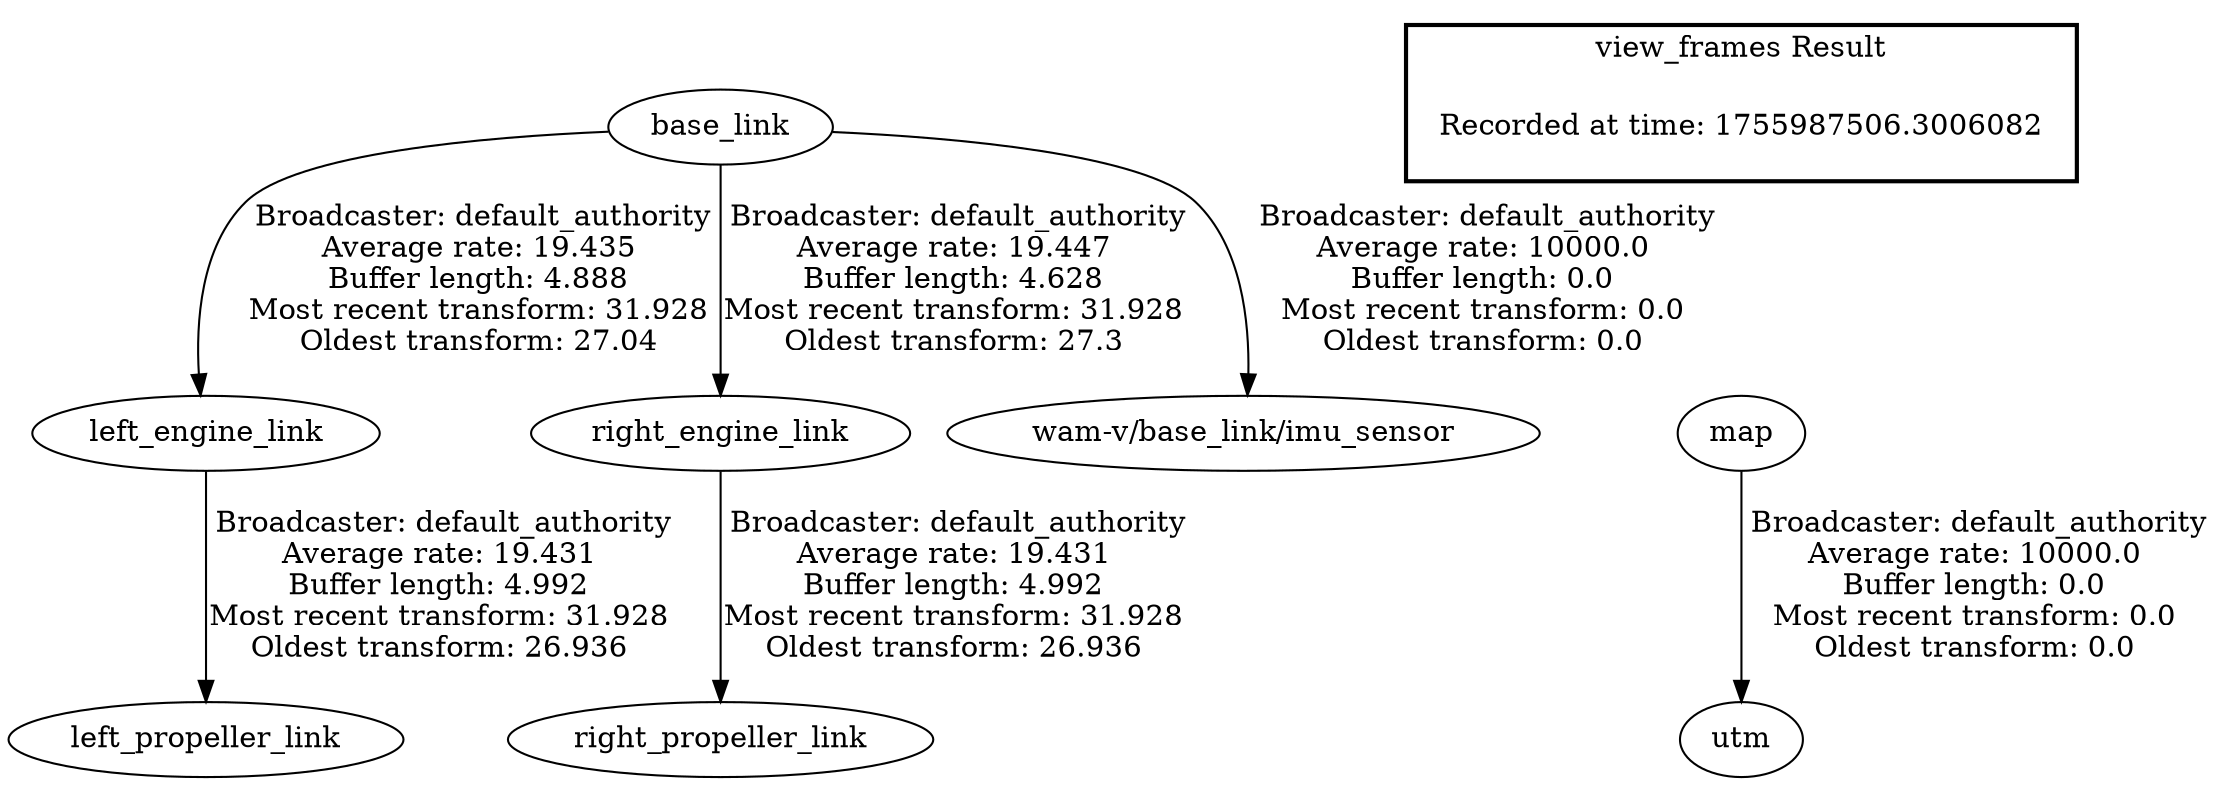 digraph G {
"base_link" -> "left_engine_link"[label=" Broadcaster: default_authority\nAverage rate: 19.435\nBuffer length: 4.888\nMost recent transform: 31.928\nOldest transform: 27.04\n"];
"left_engine_link" -> "left_propeller_link"[label=" Broadcaster: default_authority\nAverage rate: 19.431\nBuffer length: 4.992\nMost recent transform: 31.928\nOldest transform: 26.936\n"];
"base_link" -> "right_engine_link"[label=" Broadcaster: default_authority\nAverage rate: 19.447\nBuffer length: 4.628\nMost recent transform: 31.928\nOldest transform: 27.3\n"];
"right_engine_link" -> "right_propeller_link"[label=" Broadcaster: default_authority\nAverage rate: 19.431\nBuffer length: 4.992\nMost recent transform: 31.928\nOldest transform: 26.936\n"];
"base_link" -> "wam-v/base_link/imu_sensor"[label=" Broadcaster: default_authority\nAverage rate: 10000.0\nBuffer length: 0.0\nMost recent transform: 0.0\nOldest transform: 0.0\n"];
"map" -> "utm"[label=" Broadcaster: default_authority\nAverage rate: 10000.0\nBuffer length: 0.0\nMost recent transform: 0.0\nOldest transform: 0.0\n"];
edge [style=invis];
 subgraph cluster_legend { style=bold; color=black; label ="view_frames Result";
"Recorded at time: 1755987506.3006082"[ shape=plaintext ] ;
}->"map";
}